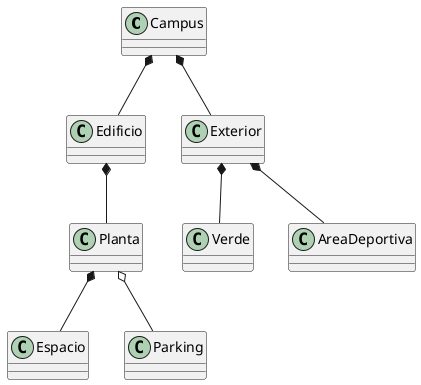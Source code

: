 @startuml

class Campus
class Edificio
class Exterior
class Planta
class Espacio
class Parking
class Verde
class AreaDeportiva


Campus  *-- Edificio
Campus  *-- Exterior
Edificio *-- Planta
Planta  *-- Espacio
Planta o-- Parking
Exterior *-- Verde
Exterior *-- AreaDeportiva

@enduml
